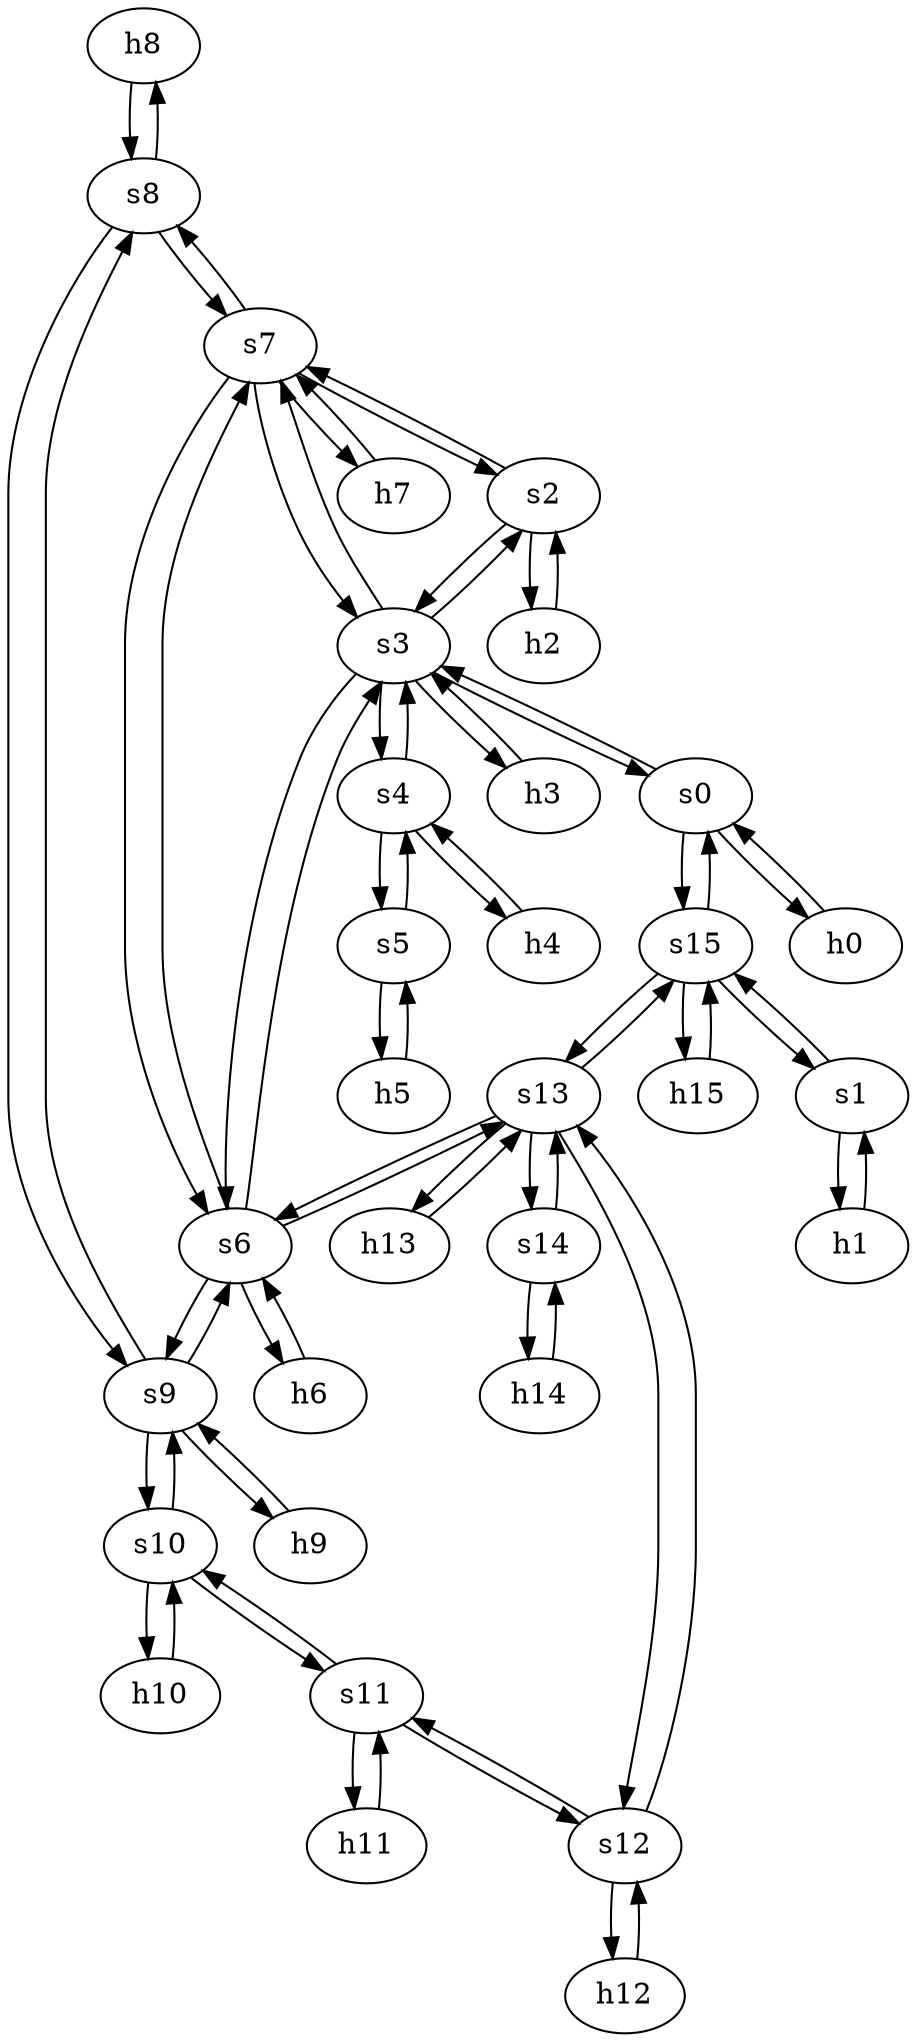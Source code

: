 strict digraph peer1 {
	h8	 [ip="111.0.8.8",
		mac="00:00:00:00:8:8",
		type=host];
	s8	 [id=8,
		type=switch];
	h8 -> s8	 [capacity="1Gbps",
		cost=1,
		dst_port=1,
		src_port=1];
	h9	 [ip="111.0.9.9",
		mac="00:00:00:00:9:9",
		type=host];
	s9	 [id=9,
		type=switch];
	h9 -> s9	 [capacity="1Gbps",
		cost=1,
		dst_port=1,
		src_port=1];
	h2	 [ip="111.0.2.2",
		mac="00:00:00:00:2:2",
		type=host];
	s2	 [id=2,
		type=switch];
	h2 -> s2	 [capacity="1Gbps",
		cost=1,
		dst_port=1,
		src_port=1];
	h3	 [ip="111.0.3.3",
		mac="00:00:00:00:3:3",
		type=host];
	s3	 [id=3,
		type=switch];
	h3 -> s3	 [capacity="1Gbps",
		cost=1,
		dst_port=1,
		src_port=1];
	h0	 [ip="111.0.0.0",
		mac="00:00:00:00:0:0",
		type=host];
	s0	 [id=0,
		type=switch];
	h0 -> s0	 [capacity="1Gbps",
		cost=1,
		dst_port=1,
		src_port=1];
	h1	 [ip="111.0.1.1",
		mac="00:00:00:00:1:1",
		type=host];
	s1	 [id=1,
		type=switch];
	h1 -> s1	 [capacity="1Gbps",
		cost=1,
		dst_port=1,
		src_port=1];
	h6	 [ip="111.0.6.6",
		mac="00:00:00:00:6:6",
		type=host];
	s6	 [id=6,
		type=switch];
	h6 -> s6	 [capacity="1Gbps",
		cost=1,
		dst_port=1,
		src_port=1];
	h7	 [ip="111.0.7.7",
		mac="00:00:00:00:7:7",
		type=host];
	s7	 [id=7,
		type=switch];
	h7 -> s7	 [capacity="1Gbps",
		cost=1,
		dst_port=1,
		src_port=1];
	h4	 [ip="111.0.4.4",
		mac="00:00:00:00:4:4",
		type=host];
	s4	 [id=4,
		type=switch];
	h4 -> s4	 [capacity="1Gbps",
		cost=1,
		dst_port=1,
		src_port=1];
	h5	 [ip="111.0.5.5",
		mac="00:00:00:00:5:5",
		type=host];
	s5	 [id=5,
		type=switch];
	h5 -> s5	 [capacity="1Gbps",
		cost=1,
		dst_port=1,
		src_port=1];
	s9 -> s8	 [capacity="1Gbps",
		cost=1,
		dst_port=3,
		src_port=3];
	s9 -> h9	 [capacity="1Gbps",
		cost=1,
		dst_port=1,
		src_port=1];
	s9 -> s6	 [capacity="1Gbps",
		cost=1,
		dst_port=3,
		src_port=2];
	s10	 [id=10,
		type=switch];
	s9 -> s10	 [capacity="1Gbps",
		cost=1,
		dst_port=2,
		src_port=4];
	s8 -> s7	 [capacity="1Gbps",
		cost=1,
		dst_port=5,
		src_port=2];
	s8 -> s9	 [capacity="1Gbps",
		cost=1,
		dst_port=3,
		src_port=3];
	s8 -> h8	 [capacity="1Gbps",
		cost=1,
		dst_port=1,
		src_port=1];
	s3 -> s7	 [capacity="1Gbps",
		cost=1,
		dst_port=3,
		src_port=6];
	s3 -> s0	 [capacity="1Gbps",
		cost=1,
		dst_port=2,
		src_port=2];
	s3 -> s4	 [capacity="1Gbps",
		cost=1,
		dst_port=2,
		src_port=4];
	s3 -> s2	 [capacity="1Gbps",
		cost=1,
		dst_port=2,
		src_port=3];
	s3 -> s6	 [capacity="1Gbps",
		cost=1,
		dst_port=2,
		src_port=5];
	s3 -> h3	 [capacity="1Gbps",
		cost=1,
		dst_port=1,
		src_port=1];
	s2 -> s7	 [capacity="1Gbps",
		cost=1,
		dst_port=2,
		src_port=3];
	s2 -> h2	 [capacity="1Gbps",
		cost=1,
		dst_port=1,
		src_port=1];
	s2 -> s3	 [capacity="1Gbps",
		cost=1,
		dst_port=3,
		src_port=2];
	s1 -> h1	 [capacity="1Gbps",
		cost=1,
		dst_port=1,
		src_port=1];
	s15	 [id=15,
		type=switch];
	s1 -> s15	 [capacity="1Gbps",
		cost=1,
		dst_port=3,
		src_port=2];
	s0 -> h0	 [capacity="1Gbps",
		cost=1,
		dst_port=1,
		src_port=1];
	s0 -> s3	 [capacity="1Gbps",
		cost=1,
		dst_port=2,
		src_port=2];
	s0 -> s15	 [capacity="1Gbps",
		cost=1,
		dst_port=2,
		src_port=3];
	s7 -> s8	 [capacity="1Gbps",
		cost=1,
		dst_port=2,
		src_port=5];
	s7 -> h7	 [capacity="1Gbps",
		cost=1,
		dst_port=1,
		src_port=1];
	s7 -> s3	 [capacity="1Gbps",
		cost=1,
		dst_port=6,
		src_port=3];
	s7 -> s2	 [capacity="1Gbps",
		cost=1,
		dst_port=3,
		src_port=2];
	s7 -> s6	 [capacity="1Gbps",
		cost=1,
		dst_port=5,
		src_port=4];
	s6 -> s7	 [capacity="1Gbps",
		cost=1,
		dst_port=4,
		src_port=5];
	s6 -> h6	 [capacity="1Gbps",
		cost=1,
		dst_port=1,
		src_port=1];
	s13	 [id=13,
		type=switch];
	s6 -> s13	 [capacity="1Gbps",
		cost=1,
		dst_port=2,
		src_port=4];
	s6 -> s9	 [capacity="1Gbps",
		cost=1,
		dst_port=2,
		src_port=3];
	s6 -> s3	 [capacity="1Gbps",
		cost=1,
		dst_port=5,
		src_port=2];
	s5 -> s4	 [capacity="1Gbps",
		cost=1,
		dst_port=3,
		src_port=2];
	s5 -> h5	 [capacity="1Gbps",
		cost=1,
		dst_port=1,
		src_port=1];
	s4 -> s5	 [capacity="1Gbps",
		cost=1,
		dst_port=2,
		src_port=3];
	s4 -> h4	 [capacity="1Gbps",
		cost=1,
		dst_port=1,
		src_port=1];
	s4 -> s3	 [capacity="1Gbps",
		cost=1,
		dst_port=4,
		src_port=2];
	s14	 [id=14,
		type=switch];
	s13 -> s14	 [capacity="1Gbps",
		cost=1,
		dst_port=2,
		src_port=4];
	s12	 [id=12,
		type=switch];
	s13 -> s12	 [capacity="1Gbps",
		cost=1,
		dst_port=3,
		src_port=3];
	h13	 [ip="111.0.13.13",
		mac="00:00:00:00:13:13",
		type=host];
	s13 -> h13	 [capacity="1Gbps",
		cost=1,
		dst_port=1,
		src_port=1];
	s13 -> s15	 [capacity="1Gbps",
		cost=1,
		dst_port=4,
		src_port=5];
	s13 -> s6	 [capacity="1Gbps",
		cost=1,
		dst_port=4,
		src_port=2];
	h12	 [ip="111.0.12.12",
		mac="00:00:00:00:12:12",
		type=host];
	s12 -> h12	 [capacity="1Gbps",
		cost=1,
		dst_port=1,
		src_port=1];
	s12 -> s13	 [capacity="1Gbps",
		cost=1,
		dst_port=3,
		src_port=3];
	s11	 [id=11,
		type=switch];
	s12 -> s11	 [capacity="1Gbps",
		cost=1,
		dst_port=3,
		src_port=2];
	h11	 [ip="111.0.11.11",
		mac="00:00:00:00:11:11",
		type=host];
	s11 -> h11	 [capacity="1Gbps",
		cost=1,
		dst_port=1,
		src_port=1];
	s11 -> s12	 [capacity="1Gbps",
		cost=1,
		dst_port=2,
		src_port=3];
	s11 -> s10	 [capacity="1Gbps",
		cost=1,
		dst_port=3,
		src_port=2];
	h10	 [ip="111.0.10.10",
		mac="00:00:00:00:10:10",
		type=host];
	s10 -> h10	 [capacity="1Gbps",
		cost=1,
		dst_port=1,
		src_port=1];
	s10 -> s9	 [capacity="1Gbps",
		cost=1,
		dst_port=4,
		src_port=2];
	s10 -> s11	 [capacity="1Gbps",
		cost=1,
		dst_port=2,
		src_port=3];
	s15 -> s0	 [capacity="1Gbps",
		cost=1,
		dst_port=3,
		src_port=2];
	h15	 [ip="111.0.15.15",
		mac="00:00:00:00:15:15",
		type=host];
	s15 -> h15	 [capacity="1Gbps",
		cost=1,
		dst_port=1,
		src_port=1];
	s15 -> s13	 [capacity="1Gbps",
		cost=1,
		dst_port=5,
		src_port=4];
	s15 -> s1	 [capacity="1Gbps",
		cost=1,
		dst_port=2,
		src_port=3];
	s14 -> s13	 [capacity="1Gbps",
		cost=1,
		dst_port=4,
		src_port=2];
	h14	 [ip="111.0.14.14",
		mac="00:00:00:00:14:14",
		type=host];
	s14 -> h14	 [capacity="1Gbps",
		cost=1,
		dst_port=1,
		src_port=1];
	h10 -> s10	 [capacity="1Gbps",
		cost=1,
		dst_port=1,
		src_port=1];
	h11 -> s11	 [capacity="1Gbps",
		cost=1,
		dst_port=1,
		src_port=1];
	h12 -> s12	 [capacity="1Gbps",
		cost=1,
		dst_port=1,
		src_port=1];
	h13 -> s13	 [capacity="1Gbps",
		cost=1,
		dst_port=1,
		src_port=1];
	h14 -> s14	 [capacity="1Gbps",
		cost=1,
		dst_port=1,
		src_port=1];
	h15 -> s15	 [capacity="1Gbps",
		cost=1,
		dst_port=1,
		src_port=1];
}
